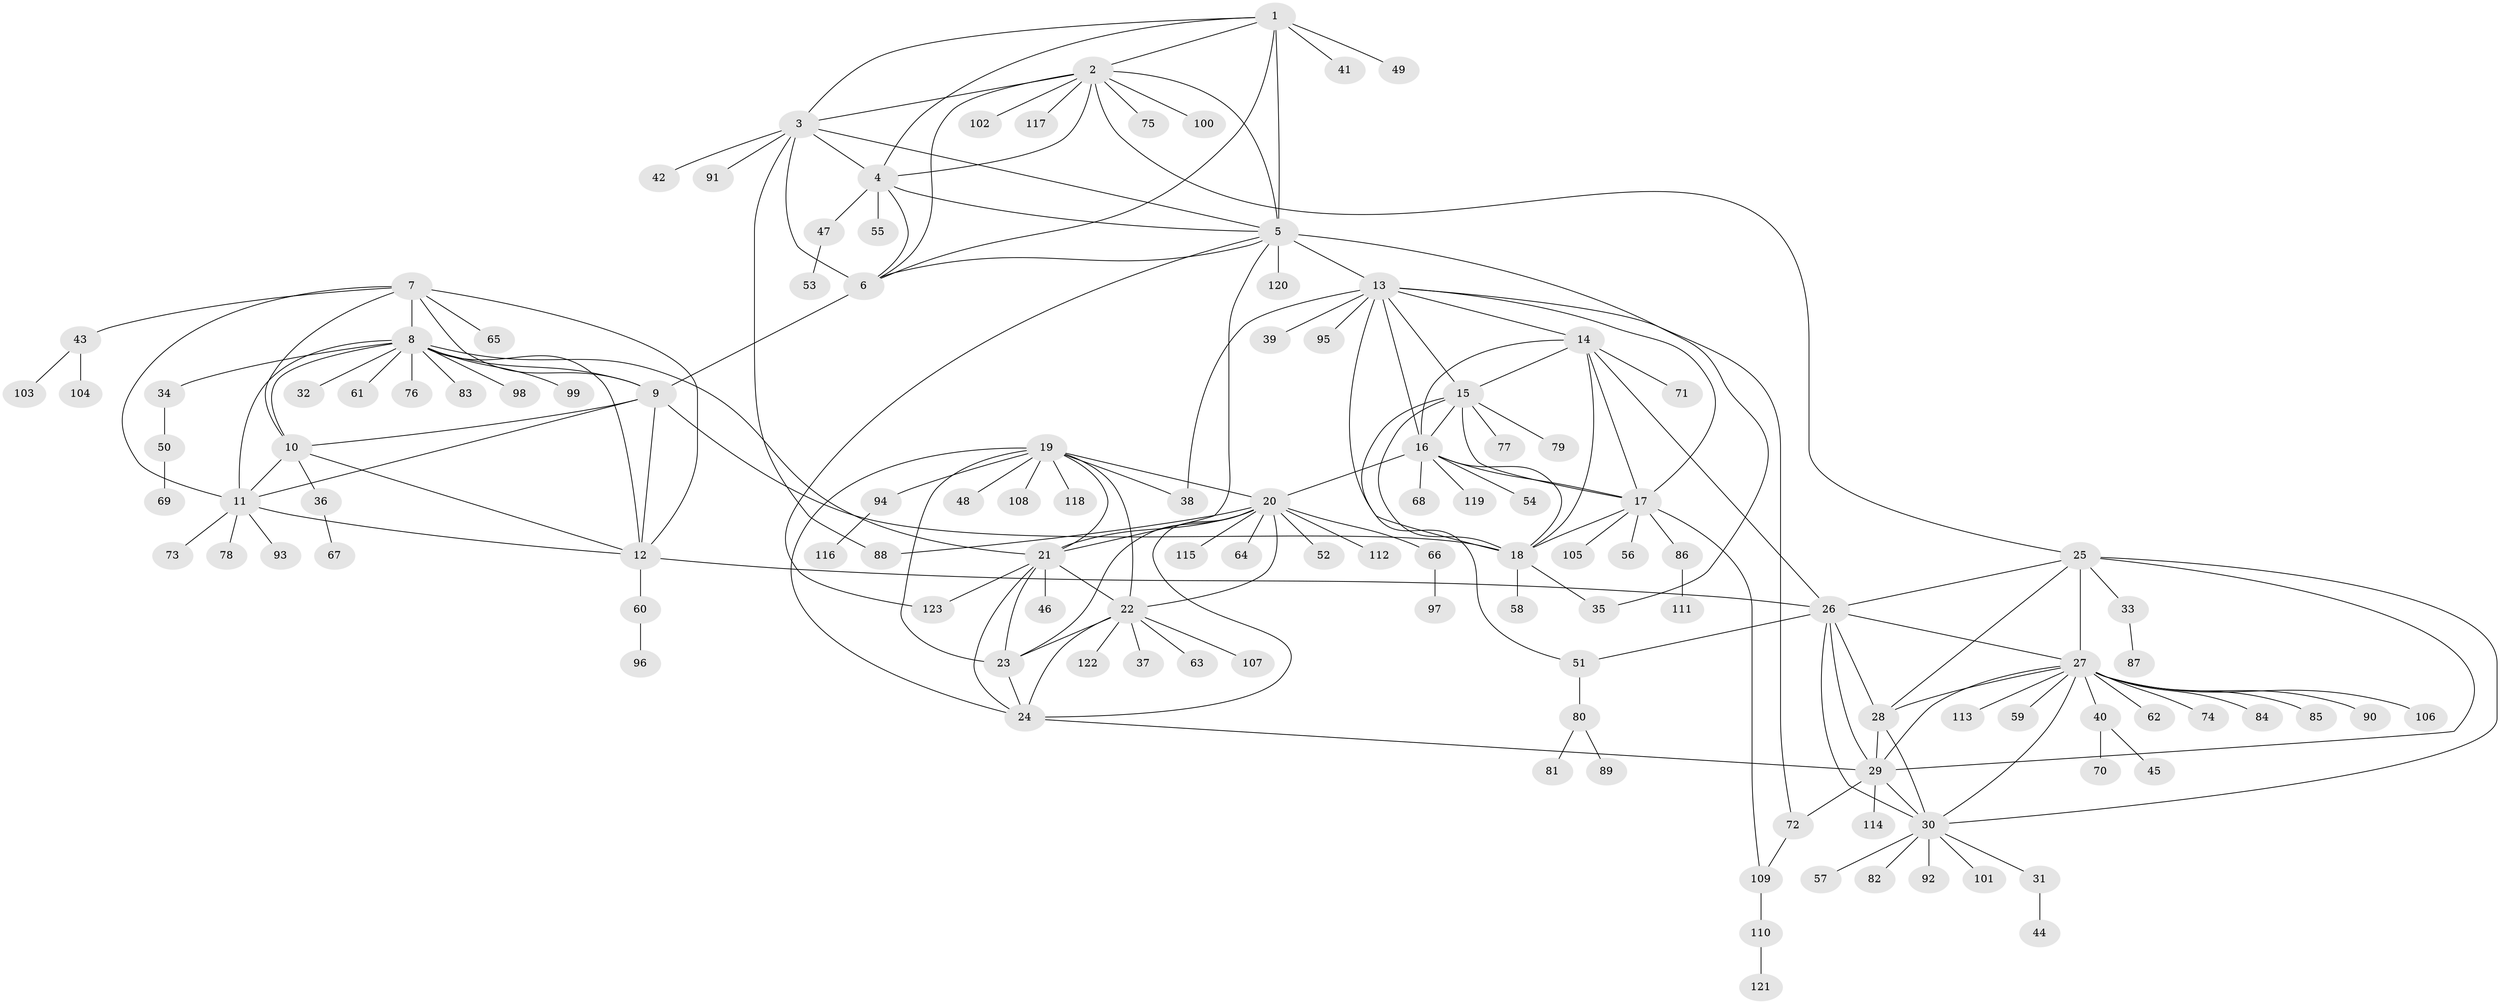 // Generated by graph-tools (version 1.1) at 2025/02/03/09/25 03:02:38]
// undirected, 123 vertices, 185 edges
graph export_dot {
graph [start="1"]
  node [color=gray90,style=filled];
  1;
  2;
  3;
  4;
  5;
  6;
  7;
  8;
  9;
  10;
  11;
  12;
  13;
  14;
  15;
  16;
  17;
  18;
  19;
  20;
  21;
  22;
  23;
  24;
  25;
  26;
  27;
  28;
  29;
  30;
  31;
  32;
  33;
  34;
  35;
  36;
  37;
  38;
  39;
  40;
  41;
  42;
  43;
  44;
  45;
  46;
  47;
  48;
  49;
  50;
  51;
  52;
  53;
  54;
  55;
  56;
  57;
  58;
  59;
  60;
  61;
  62;
  63;
  64;
  65;
  66;
  67;
  68;
  69;
  70;
  71;
  72;
  73;
  74;
  75;
  76;
  77;
  78;
  79;
  80;
  81;
  82;
  83;
  84;
  85;
  86;
  87;
  88;
  89;
  90;
  91;
  92;
  93;
  94;
  95;
  96;
  97;
  98;
  99;
  100;
  101;
  102;
  103;
  104;
  105;
  106;
  107;
  108;
  109;
  110;
  111;
  112;
  113;
  114;
  115;
  116;
  117;
  118;
  119;
  120;
  121;
  122;
  123;
  1 -- 2;
  1 -- 3;
  1 -- 4;
  1 -- 5;
  1 -- 6;
  1 -- 41;
  1 -- 49;
  2 -- 3;
  2 -- 4;
  2 -- 5;
  2 -- 6;
  2 -- 25;
  2 -- 75;
  2 -- 100;
  2 -- 102;
  2 -- 117;
  3 -- 4;
  3 -- 5;
  3 -- 6;
  3 -- 42;
  3 -- 88;
  3 -- 91;
  4 -- 5;
  4 -- 6;
  4 -- 47;
  4 -- 55;
  5 -- 6;
  5 -- 13;
  5 -- 21;
  5 -- 35;
  5 -- 120;
  5 -- 123;
  6 -- 9;
  7 -- 8;
  7 -- 9;
  7 -- 10;
  7 -- 11;
  7 -- 12;
  7 -- 43;
  7 -- 65;
  8 -- 9;
  8 -- 10;
  8 -- 11;
  8 -- 12;
  8 -- 21;
  8 -- 32;
  8 -- 34;
  8 -- 61;
  8 -- 76;
  8 -- 83;
  8 -- 98;
  8 -- 99;
  9 -- 10;
  9 -- 11;
  9 -- 12;
  9 -- 18;
  10 -- 11;
  10 -- 12;
  10 -- 36;
  11 -- 12;
  11 -- 73;
  11 -- 78;
  11 -- 93;
  12 -- 26;
  12 -- 60;
  13 -- 14;
  13 -- 15;
  13 -- 16;
  13 -- 17;
  13 -- 18;
  13 -- 38;
  13 -- 39;
  13 -- 72;
  13 -- 95;
  14 -- 15;
  14 -- 16;
  14 -- 17;
  14 -- 18;
  14 -- 26;
  14 -- 71;
  15 -- 16;
  15 -- 17;
  15 -- 18;
  15 -- 51;
  15 -- 77;
  15 -- 79;
  16 -- 17;
  16 -- 18;
  16 -- 20;
  16 -- 54;
  16 -- 68;
  16 -- 119;
  17 -- 18;
  17 -- 56;
  17 -- 86;
  17 -- 105;
  17 -- 109;
  18 -- 35;
  18 -- 58;
  19 -- 20;
  19 -- 21;
  19 -- 22;
  19 -- 23;
  19 -- 24;
  19 -- 38;
  19 -- 48;
  19 -- 94;
  19 -- 108;
  19 -- 118;
  20 -- 21;
  20 -- 22;
  20 -- 23;
  20 -- 24;
  20 -- 52;
  20 -- 64;
  20 -- 66;
  20 -- 88;
  20 -- 112;
  20 -- 115;
  21 -- 22;
  21 -- 23;
  21 -- 24;
  21 -- 46;
  21 -- 123;
  22 -- 23;
  22 -- 24;
  22 -- 37;
  22 -- 63;
  22 -- 107;
  22 -- 122;
  23 -- 24;
  24 -- 29;
  25 -- 26;
  25 -- 27;
  25 -- 28;
  25 -- 29;
  25 -- 30;
  25 -- 33;
  26 -- 27;
  26 -- 28;
  26 -- 29;
  26 -- 30;
  26 -- 51;
  27 -- 28;
  27 -- 29;
  27 -- 30;
  27 -- 40;
  27 -- 59;
  27 -- 62;
  27 -- 74;
  27 -- 84;
  27 -- 85;
  27 -- 90;
  27 -- 106;
  27 -- 113;
  28 -- 29;
  28 -- 30;
  29 -- 30;
  29 -- 72;
  29 -- 114;
  30 -- 31;
  30 -- 57;
  30 -- 82;
  30 -- 92;
  30 -- 101;
  31 -- 44;
  33 -- 87;
  34 -- 50;
  36 -- 67;
  40 -- 45;
  40 -- 70;
  43 -- 103;
  43 -- 104;
  47 -- 53;
  50 -- 69;
  51 -- 80;
  60 -- 96;
  66 -- 97;
  72 -- 109;
  80 -- 81;
  80 -- 89;
  86 -- 111;
  94 -- 116;
  109 -- 110;
  110 -- 121;
}
